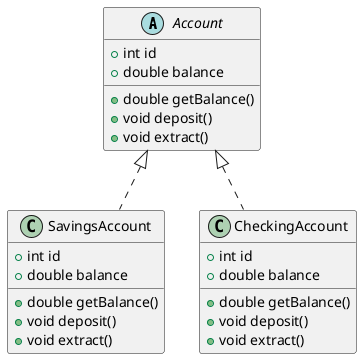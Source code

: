 @startuml

abstract class Account {
    + int id
    + double balance

    + double getBalance()
    + void deposit()
    + void extract()
}

class SavingsAccount implements Account {
    + int id
    + double balance

    + double getBalance()
    + void deposit()
    + void extract()
}

class CheckingAccount implements Account {
    + int id
    + double balance

    + double getBalance()
    + void deposit()
    + void extract()
}

@enduml